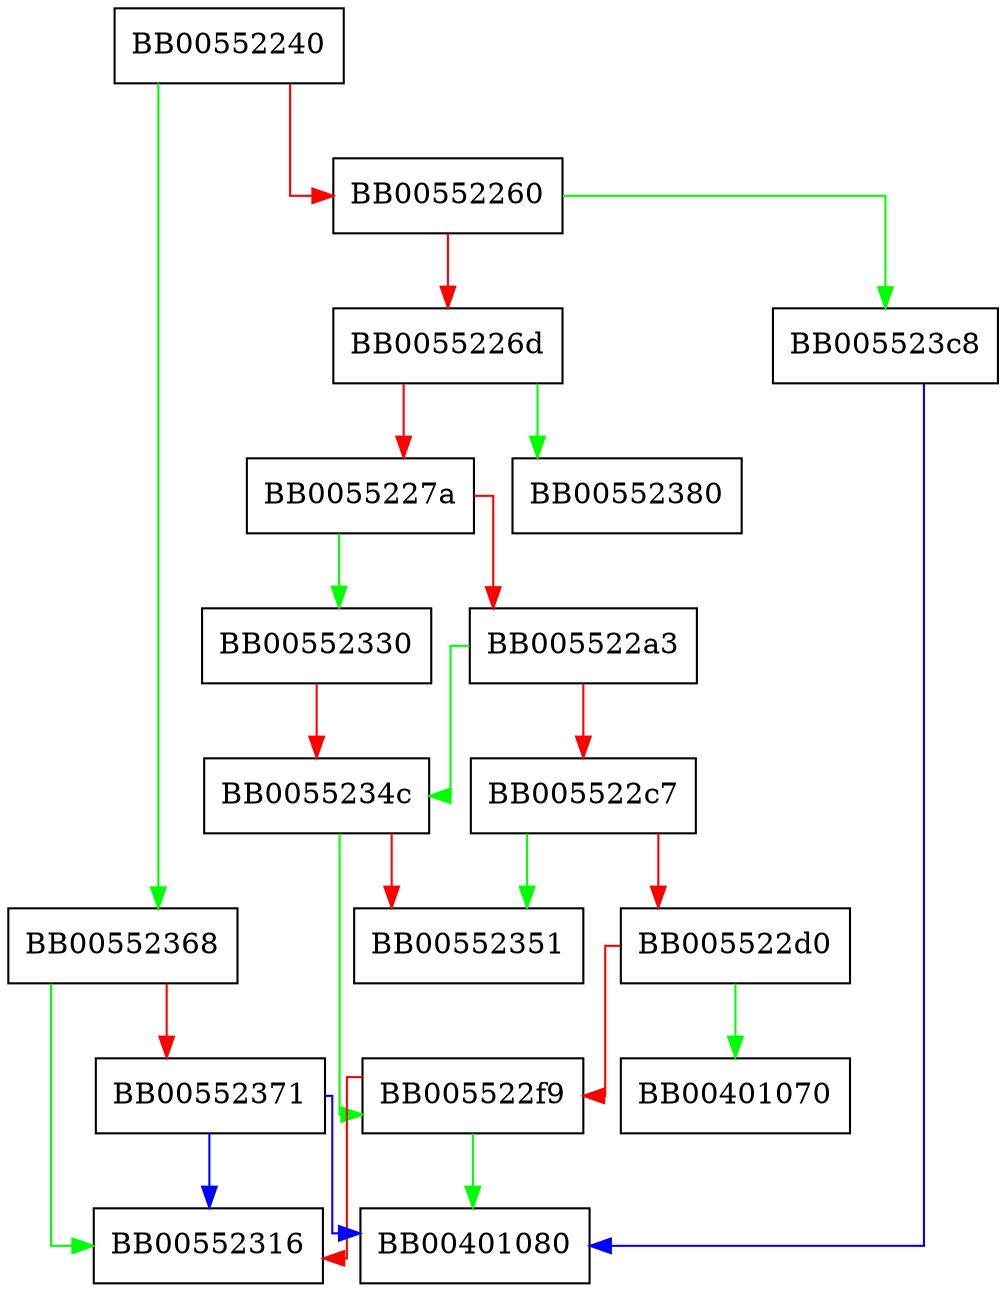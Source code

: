 digraph BUF_MEM_grow_clean {
  node [shape="box"];
  graph [splines=ortho];
  BB00552240 -> BB00552368 [color="green"];
  BB00552240 -> BB00552260 [color="red"];
  BB00552260 -> BB005523c8 [color="green"];
  BB00552260 -> BB0055226d [color="red"];
  BB0055226d -> BB00552380 [color="green"];
  BB0055226d -> BB0055227a [color="red"];
  BB0055227a -> BB00552330 [color="green"];
  BB0055227a -> BB005522a3 [color="red"];
  BB005522a3 -> BB0055234c [color="green"];
  BB005522a3 -> BB005522c7 [color="red"];
  BB005522c7 -> BB00552351 [color="green"];
  BB005522c7 -> BB005522d0 [color="red"];
  BB005522d0 -> BB00401070 [color="green"];
  BB005522d0 -> BB005522f9 [color="red"];
  BB005522f9 -> BB00401080 [color="green"];
  BB005522f9 -> BB00552316 [color="red"];
  BB00552330 -> BB0055234c [color="red"];
  BB0055234c -> BB005522f9 [color="green"];
  BB0055234c -> BB00552351 [color="red"];
  BB00552368 -> BB00552316 [color="green"];
  BB00552368 -> BB00552371 [color="red"];
  BB00552371 -> BB00401080 [color="blue"];
  BB00552371 -> BB00552316 [color="blue"];
  BB005523c8 -> BB00401080 [color="blue"];
}